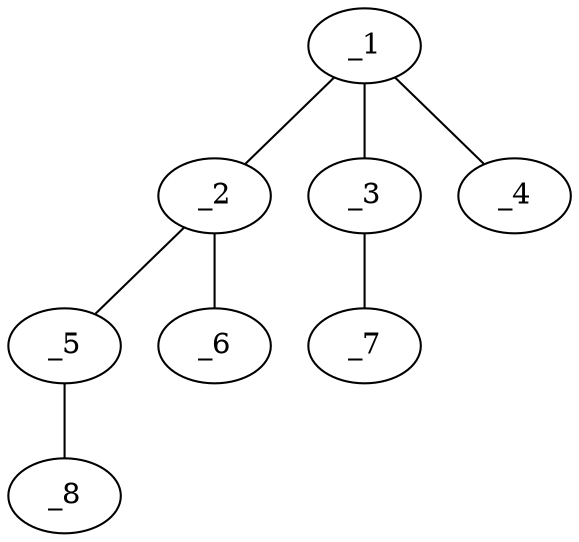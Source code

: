 graph molid48226 {
	_1	 [charge=0,
		chem=1,
		symbol="C  ",
		x="3.7321",
		y="-0.25"];
	_2	 [charge=0,
		chem=1,
		symbol="C  ",
		x="4.5981",
		y="0.25"];
	_1 -- _2	 [valence=1];
	_3	 [charge=0,
		chem=4,
		symbol="N  ",
		x="2.866",
		y="0.25"];
	_1 -- _3	 [valence=1];
	_4	 [charge=0,
		chem=4,
		symbol="N  ",
		x="3.7321",
		y="-1.25"];
	_1 -- _4	 [valence=2];
	_5	 [charge=0,
		chem=4,
		symbol="N  ",
		x="5.4641",
		y="-0.25"];
	_2 -- _5	 [valence=1];
	_6	 [charge=0,
		chem=4,
		symbol="N  ",
		x="4.5981",
		y="1.25"];
	_2 -- _6	 [valence=2];
	_7	 [charge=0,
		chem=4,
		symbol="N  ",
		x=2,
		y="-0.25"];
	_3 -- _7	 [valence=1];
	_8	 [charge=0,
		chem=4,
		symbol="N  ",
		x="6.3301",
		y="0.25"];
	_5 -- _8	 [valence=1];
}
